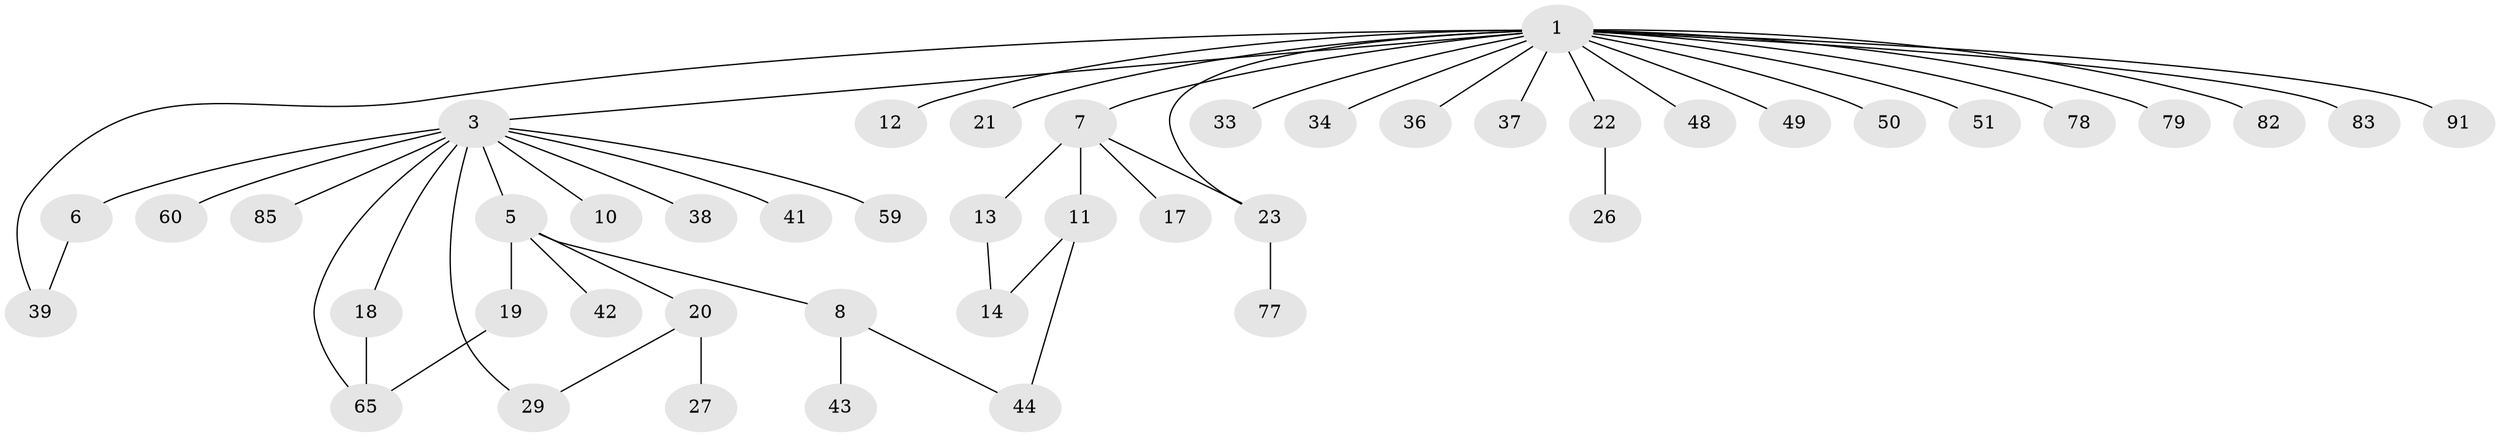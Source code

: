 // original degree distribution, {18: 0.01098901098901099, 4: 0.03296703296703297, 12: 0.01098901098901099, 3: 0.08791208791208792, 10: 0.01098901098901099, 9: 0.01098901098901099, 7: 0.01098901098901099, 2: 0.1978021978021978, 8: 0.01098901098901099, 1: 0.6043956043956044, 5: 0.01098901098901099}
// Generated by graph-tools (version 1.1) at 2025/14/03/09/25 04:14:36]
// undirected, 45 vertices, 51 edges
graph export_dot {
graph [start="1"]
  node [color=gray90,style=filled];
  1 [super="+2+47"];
  3 [super="+4+15+9"];
  5 [super="+74+76+63+84+40"];
  6 [super="+28"];
  7 [super="+16+31+80+73"];
  8 [super="+32+46+87"];
  10 [super="+70"];
  11 [super="+57+66+89+53+25+24"];
  12;
  13;
  14;
  17;
  18 [super="+35+67+71"];
  19;
  20;
  21;
  22;
  23 [super="+30"];
  26;
  27;
  29 [super="+55+72"];
  33;
  34;
  36;
  37;
  38;
  39 [super="+56"];
  41;
  42;
  43;
  44;
  48;
  49;
  50;
  51;
  59;
  60;
  65 [super="+88"];
  77;
  78;
  79;
  82;
  83;
  85;
  91;
  1 -- 7;
  1 -- 12;
  1 -- 21;
  1 -- 33;
  1 -- 34;
  1 -- 36;
  1 -- 39;
  1 -- 48;
  1 -- 49;
  1 -- 50;
  1 -- 51;
  1 -- 78;
  1 -- 82;
  1 -- 83;
  1 -- 91;
  1 -- 3;
  1 -- 37;
  1 -- 22;
  1 -- 23;
  1 -- 79;
  3 -- 5;
  3 -- 6;
  3 -- 10;
  3 -- 38;
  3 -- 59;
  3 -- 60;
  3 -- 85;
  3 -- 65;
  3 -- 41;
  3 -- 29;
  3 -- 18;
  5 -- 8;
  5 -- 19;
  5 -- 20;
  5 -- 42;
  6 -- 39;
  7 -- 11;
  7 -- 13;
  7 -- 17;
  7 -- 23;
  8 -- 43;
  8 -- 44;
  11 -- 14;
  11 -- 44;
  13 -- 14;
  18 -- 65;
  19 -- 65;
  20 -- 27;
  20 -- 29;
  22 -- 26;
  23 -- 77;
}
